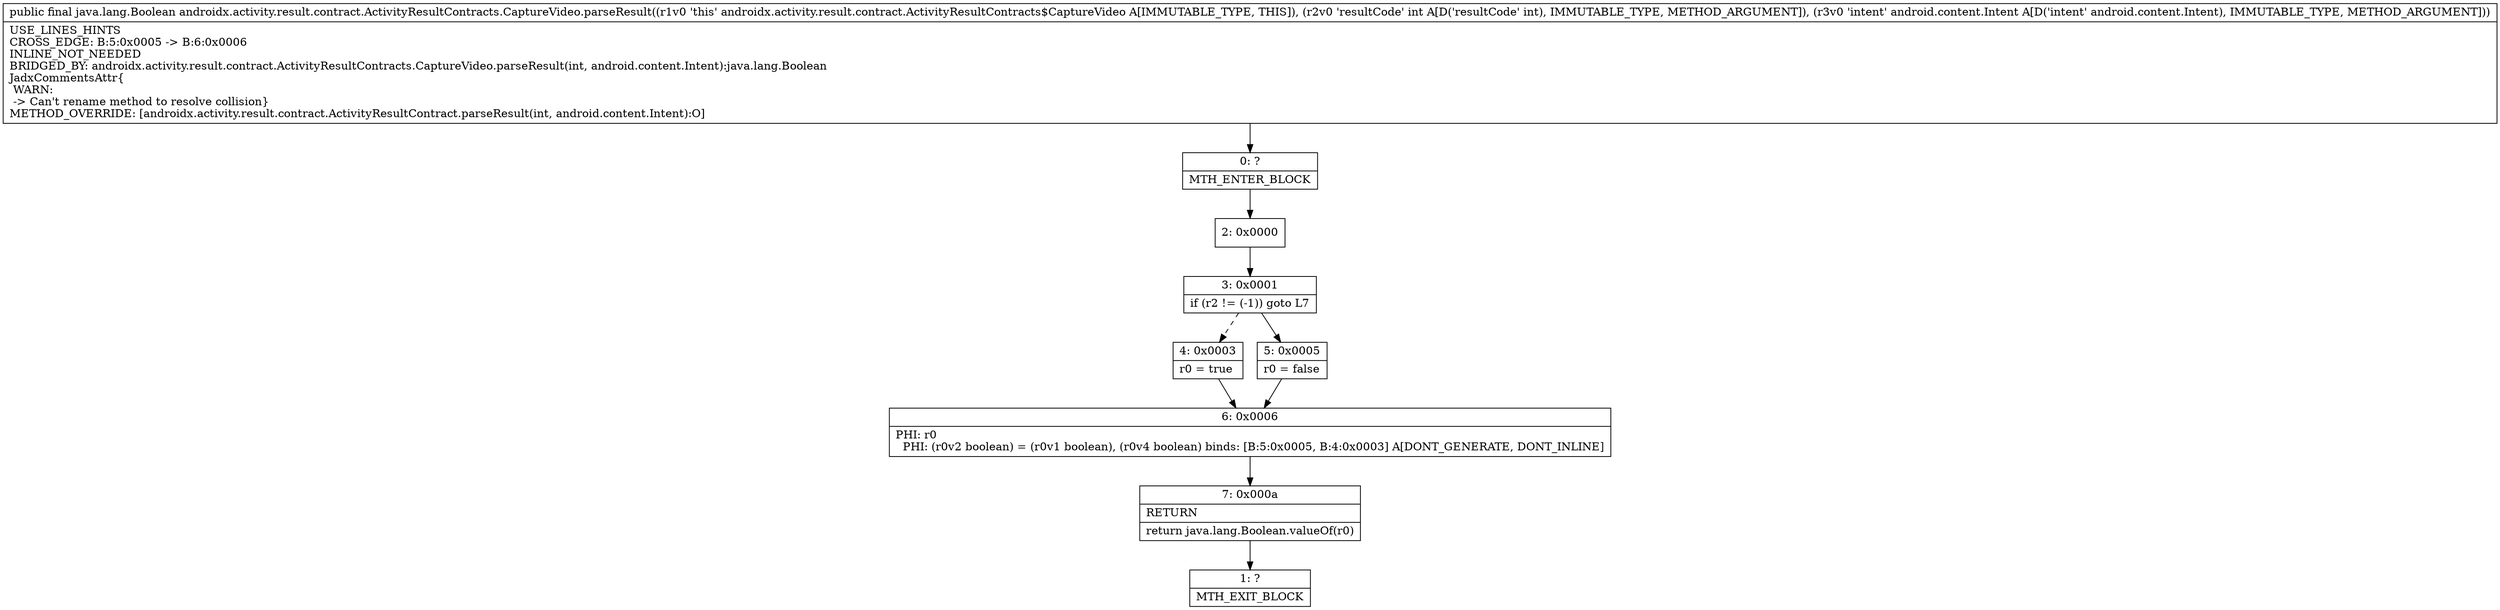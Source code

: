 digraph "CFG forandroidx.activity.result.contract.ActivityResultContracts.CaptureVideo.parseResult(ILandroid\/content\/Intent;)Ljava\/lang\/Boolean;" {
Node_0 [shape=record,label="{0\:\ ?|MTH_ENTER_BLOCK\l}"];
Node_2 [shape=record,label="{2\:\ 0x0000}"];
Node_3 [shape=record,label="{3\:\ 0x0001|if (r2 != (\-1)) goto L7\l}"];
Node_4 [shape=record,label="{4\:\ 0x0003|r0 = true\l}"];
Node_6 [shape=record,label="{6\:\ 0x0006|PHI: r0 \l  PHI: (r0v2 boolean) = (r0v1 boolean), (r0v4 boolean) binds: [B:5:0x0005, B:4:0x0003] A[DONT_GENERATE, DONT_INLINE]\l}"];
Node_7 [shape=record,label="{7\:\ 0x000a|RETURN\l|return java.lang.Boolean.valueOf(r0)\l}"];
Node_1 [shape=record,label="{1\:\ ?|MTH_EXIT_BLOCK\l}"];
Node_5 [shape=record,label="{5\:\ 0x0005|r0 = false\l}"];
MethodNode[shape=record,label="{public final java.lang.Boolean androidx.activity.result.contract.ActivityResultContracts.CaptureVideo.parseResult((r1v0 'this' androidx.activity.result.contract.ActivityResultContracts$CaptureVideo A[IMMUTABLE_TYPE, THIS]), (r2v0 'resultCode' int A[D('resultCode' int), IMMUTABLE_TYPE, METHOD_ARGUMENT]), (r3v0 'intent' android.content.Intent A[D('intent' android.content.Intent), IMMUTABLE_TYPE, METHOD_ARGUMENT]))  | USE_LINES_HINTS\lCROSS_EDGE: B:5:0x0005 \-\> B:6:0x0006\lINLINE_NOT_NEEDED\lBRIDGED_BY: androidx.activity.result.contract.ActivityResultContracts.CaptureVideo.parseResult(int, android.content.Intent):java.lang.Boolean\lJadxCommentsAttr\{\l WARN: \l \-\> Can't rename method to resolve collision\}\lMETHOD_OVERRIDE: [androidx.activity.result.contract.ActivityResultContract.parseResult(int, android.content.Intent):O]\l}"];
MethodNode -> Node_0;Node_0 -> Node_2;
Node_2 -> Node_3;
Node_3 -> Node_4[style=dashed];
Node_3 -> Node_5;
Node_4 -> Node_6;
Node_6 -> Node_7;
Node_7 -> Node_1;
Node_5 -> Node_6;
}

